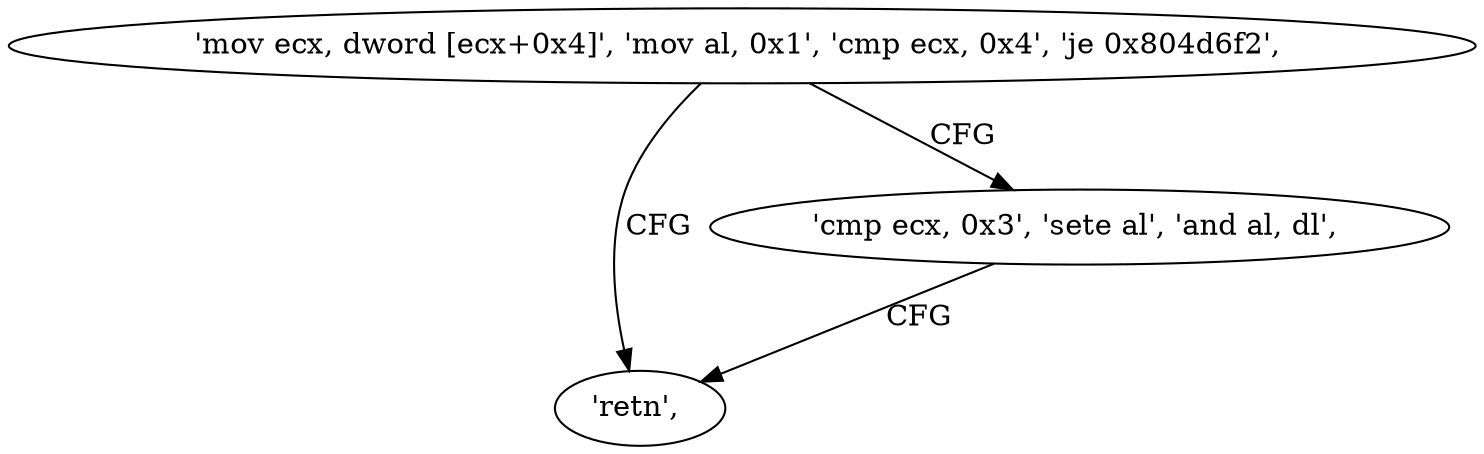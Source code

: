 digraph "func" {
"134534880" [label = "'mov ecx, dword [ecx+0x4]', 'mov al, 0x1', 'cmp ecx, 0x4', 'je 0x804d6f2', " ]
"134534898" [label = "'retn', " ]
"134534890" [label = "'cmp ecx, 0x3', 'sete al', 'and al, dl', " ]
"134534880" -> "134534898" [ label = "CFG" ]
"134534880" -> "134534890" [ label = "CFG" ]
"134534890" -> "134534898" [ label = "CFG" ]
}
